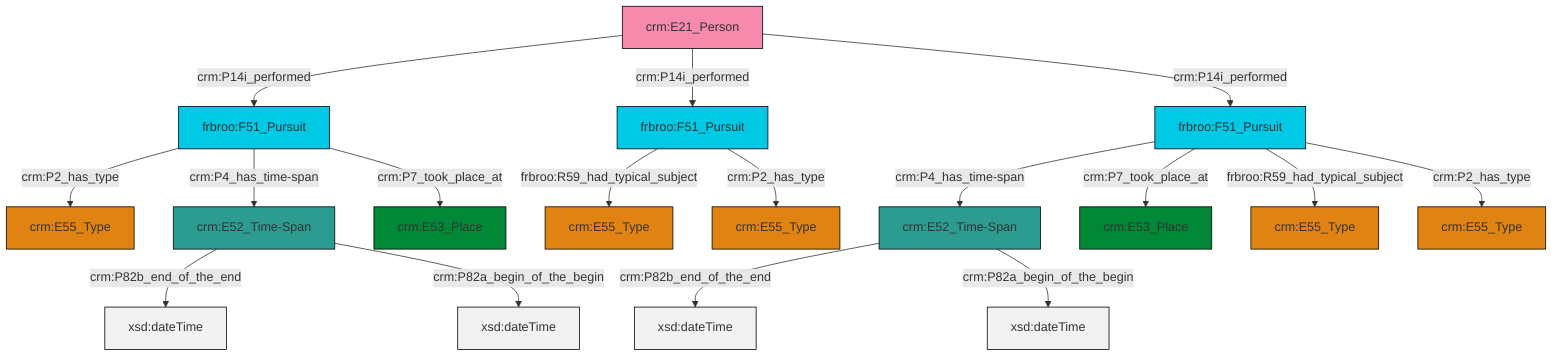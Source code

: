 graph TD
classDef Literal fill:#f2f2f2,stroke:#000000;
classDef CRM_Entity fill:#FFFFFF,stroke:#000000;
classDef Temporal_Entity fill:#00C9E6, stroke:#000000;
classDef Type fill:#E18312, stroke:#000000;
classDef Time-Span fill:#2C9C91, stroke:#000000;
classDef Appellation fill:#FFEB7F, stroke:#000000;
classDef Place fill:#008836, stroke:#000000;
classDef Persistent_Item fill:#B266B2, stroke:#000000;
classDef Conceptual_Object fill:#FFD700, stroke:#000000;
classDef Physical_Thing fill:#D2B48C, stroke:#000000;
classDef Actor fill:#f58aad, stroke:#000000;
classDef PC_Classes fill:#4ce600, stroke:#000000;
classDef Multi fill:#cccccc,stroke:#000000;

2["frbroo:F51_Pursuit"]:::Temporal_Entity -->|crm:P4_has_time-span| 3["crm:E52_Time-Span"]:::Time-Span
5["crm:E52_Time-Span"]:::Time-Span -->|crm:P82b_end_of_the_end| 6[xsd:dateTime]:::Literal
2["frbroo:F51_Pursuit"]:::Temporal_Entity -->|crm:P7_took_place_at| 13["crm:E53_Place"]:::Place
7["frbroo:F51_Pursuit"]:::Temporal_Entity -->|frbroo:R59_had_typical_subject| 14["crm:E55_Type"]:::Type
11["frbroo:F51_Pursuit"]:::Temporal_Entity -->|crm:P2_has_type| 9["crm:E55_Type"]:::Type
3["crm:E52_Time-Span"]:::Time-Span -->|crm:P82b_end_of_the_end| 20[xsd:dateTime]:::Literal
7["frbroo:F51_Pursuit"]:::Temporal_Entity -->|crm:P2_has_type| 21["crm:E55_Type"]:::Type
3["crm:E52_Time-Span"]:::Time-Span -->|crm:P82a_begin_of_the_begin| 23[xsd:dateTime]:::Literal
11["frbroo:F51_Pursuit"]:::Temporal_Entity -->|crm:P4_has_time-span| 5["crm:E52_Time-Span"]:::Time-Span
2["frbroo:F51_Pursuit"]:::Temporal_Entity -->|frbroo:R59_had_typical_subject| 24["crm:E55_Type"]:::Type
0["crm:E21_Person"]:::Actor -->|crm:P14i_performed| 11["frbroo:F51_Pursuit"]:::Temporal_Entity
11["frbroo:F51_Pursuit"]:::Temporal_Entity -->|crm:P7_took_place_at| 25["crm:E53_Place"]:::Place
2["frbroo:F51_Pursuit"]:::Temporal_Entity -->|crm:P2_has_type| 17["crm:E55_Type"]:::Type
0["crm:E21_Person"]:::Actor -->|crm:P14i_performed| 7["frbroo:F51_Pursuit"]:::Temporal_Entity
0["crm:E21_Person"]:::Actor -->|crm:P14i_performed| 2["frbroo:F51_Pursuit"]:::Temporal_Entity
5["crm:E52_Time-Span"]:::Time-Span -->|crm:P82a_begin_of_the_begin| 32[xsd:dateTime]:::Literal